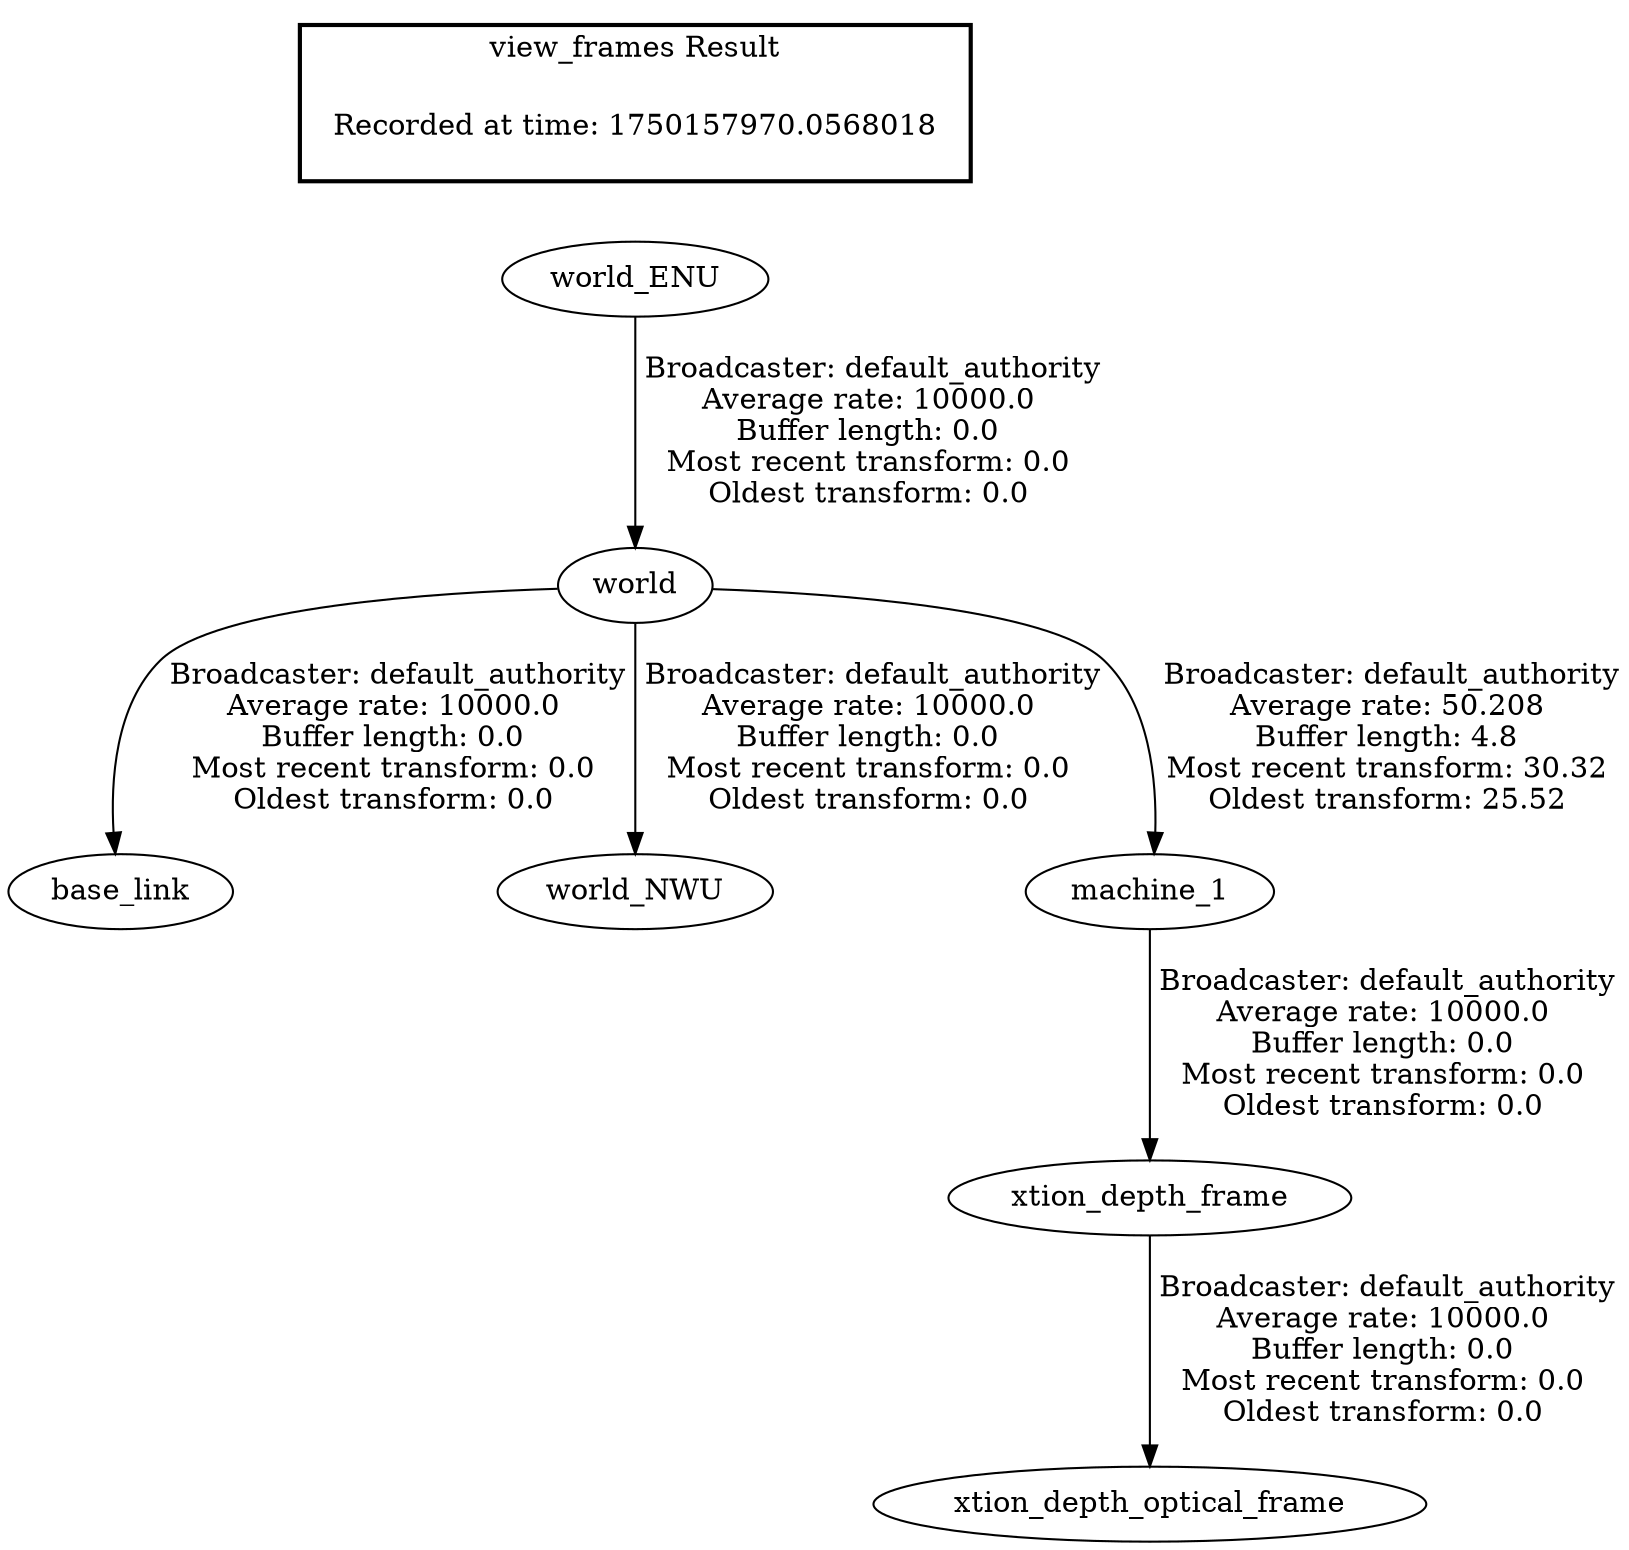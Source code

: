 digraph G {
"world" -> "base_link"[label=" Broadcaster: default_authority\nAverage rate: 10000.0\nBuffer length: 0.0\nMost recent transform: 0.0\nOldest transform: 0.0\n"];
"world_ENU" -> "world"[label=" Broadcaster: default_authority\nAverage rate: 10000.0\nBuffer length: 0.0\nMost recent transform: 0.0\nOldest transform: 0.0\n"];
"world" -> "world_NWU"[label=" Broadcaster: default_authority\nAverage rate: 10000.0\nBuffer length: 0.0\nMost recent transform: 0.0\nOldest transform: 0.0\n"];
"xtion_depth_frame" -> "xtion_depth_optical_frame"[label=" Broadcaster: default_authority\nAverage rate: 10000.0\nBuffer length: 0.0\nMost recent transform: 0.0\nOldest transform: 0.0\n"];
"machine_1" -> "xtion_depth_frame"[label=" Broadcaster: default_authority\nAverage rate: 10000.0\nBuffer length: 0.0\nMost recent transform: 0.0\nOldest transform: 0.0\n"];
"world" -> "machine_1"[label=" Broadcaster: default_authority\nAverage rate: 50.208\nBuffer length: 4.8\nMost recent transform: 30.32\nOldest transform: 25.52\n"];
edge [style=invis];
 subgraph cluster_legend { style=bold; color=black; label ="view_frames Result";
"Recorded at time: 1750157970.0568018"[ shape=plaintext ] ;
}->"world_ENU";
}